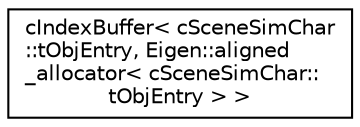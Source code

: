digraph "Graphical Class Hierarchy"
{
 // LATEX_PDF_SIZE
  edge [fontname="Helvetica",fontsize="10",labelfontname="Helvetica",labelfontsize="10"];
  node [fontname="Helvetica",fontsize="10",shape=record];
  rankdir="LR";
  Node0 [label="cIndexBuffer\< cSceneSimChar\l::tObjEntry, Eigen::aligned\l_allocator\< cSceneSimChar::\ltObjEntry \> \>",height=0.2,width=0.4,color="black", fillcolor="white", style="filled",URL="$classc_index_buffer.html",tooltip=" "];
}
